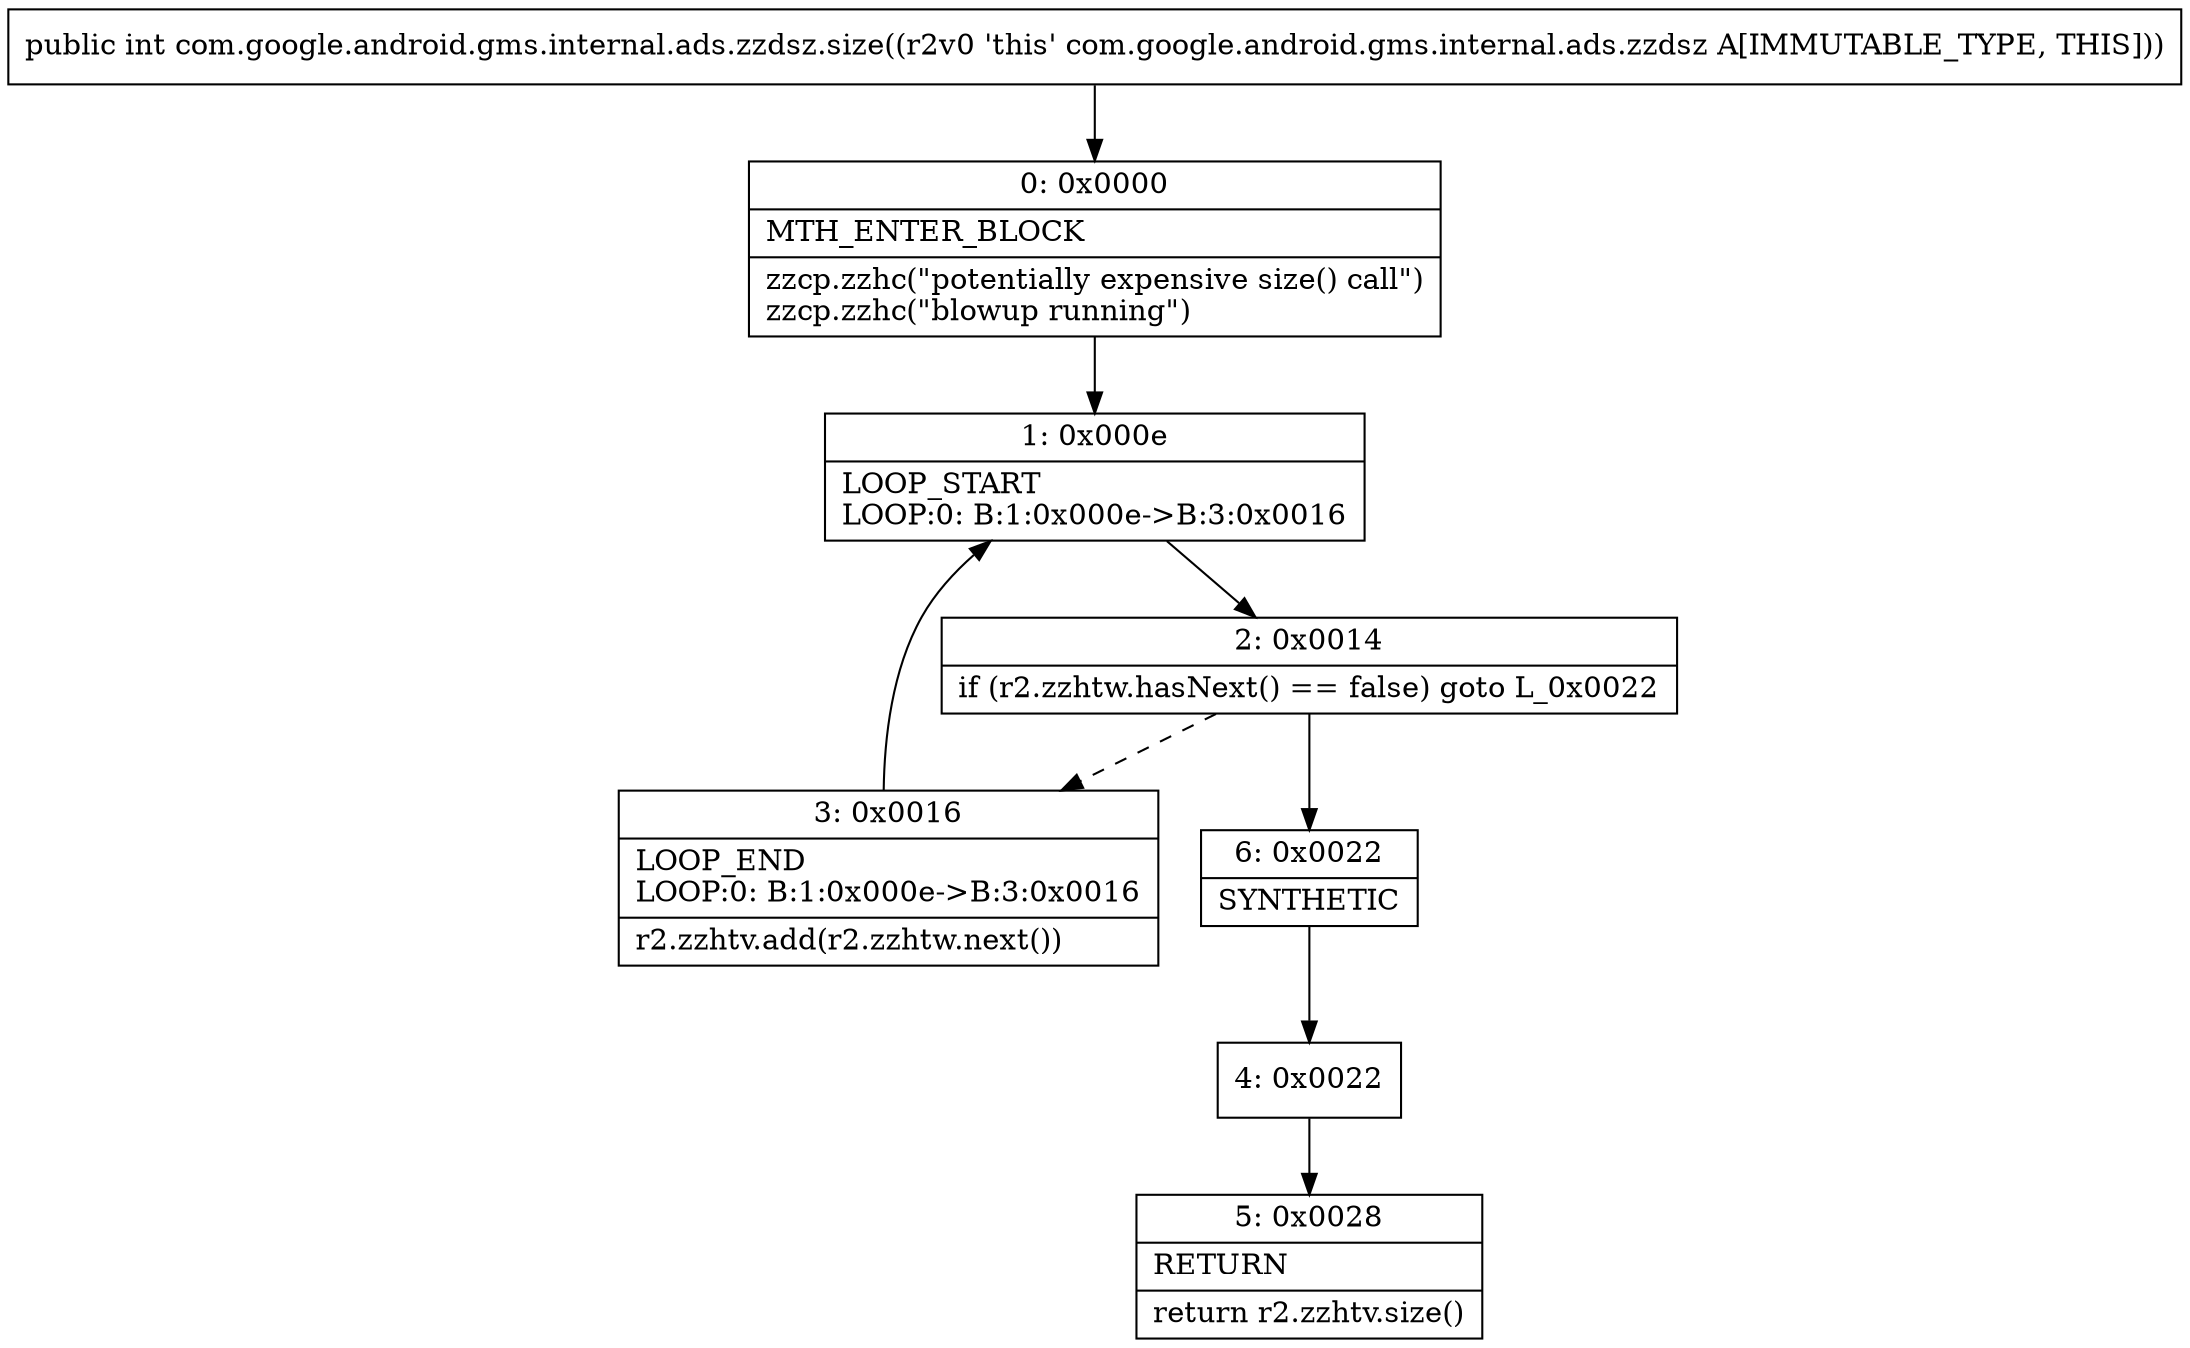 digraph "CFG forcom.google.android.gms.internal.ads.zzdsz.size()I" {
Node_0 [shape=record,label="{0\:\ 0x0000|MTH_ENTER_BLOCK\l|zzcp.zzhc(\"potentially expensive size() call\")\lzzcp.zzhc(\"blowup running\")\l}"];
Node_1 [shape=record,label="{1\:\ 0x000e|LOOP_START\lLOOP:0: B:1:0x000e\-\>B:3:0x0016\l}"];
Node_2 [shape=record,label="{2\:\ 0x0014|if (r2.zzhtw.hasNext() == false) goto L_0x0022\l}"];
Node_3 [shape=record,label="{3\:\ 0x0016|LOOP_END\lLOOP:0: B:1:0x000e\-\>B:3:0x0016\l|r2.zzhtv.add(r2.zzhtw.next())\l}"];
Node_4 [shape=record,label="{4\:\ 0x0022}"];
Node_5 [shape=record,label="{5\:\ 0x0028|RETURN\l|return r2.zzhtv.size()\l}"];
Node_6 [shape=record,label="{6\:\ 0x0022|SYNTHETIC\l}"];
MethodNode[shape=record,label="{public int com.google.android.gms.internal.ads.zzdsz.size((r2v0 'this' com.google.android.gms.internal.ads.zzdsz A[IMMUTABLE_TYPE, THIS])) }"];
MethodNode -> Node_0;
Node_0 -> Node_1;
Node_1 -> Node_2;
Node_2 -> Node_3[style=dashed];
Node_2 -> Node_6;
Node_3 -> Node_1;
Node_4 -> Node_5;
Node_6 -> Node_4;
}

